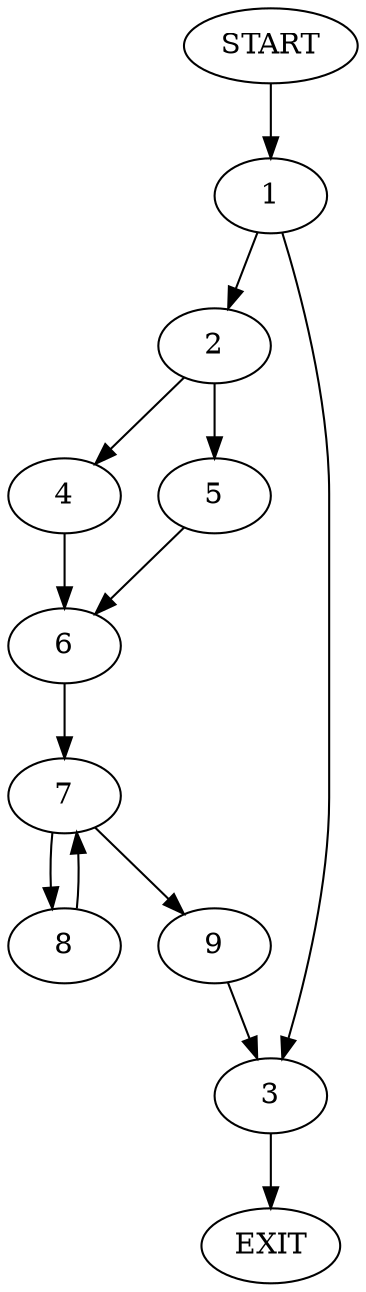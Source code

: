 digraph {
0 [label="START"]
10 [label="EXIT"]
0 -> 1
1 -> 2
1 -> 3
3 -> 10
2 -> 4
2 -> 5
4 -> 6
5 -> 6
6 -> 7
7 -> 8
7 -> 9
8 -> 7
9 -> 3
}
